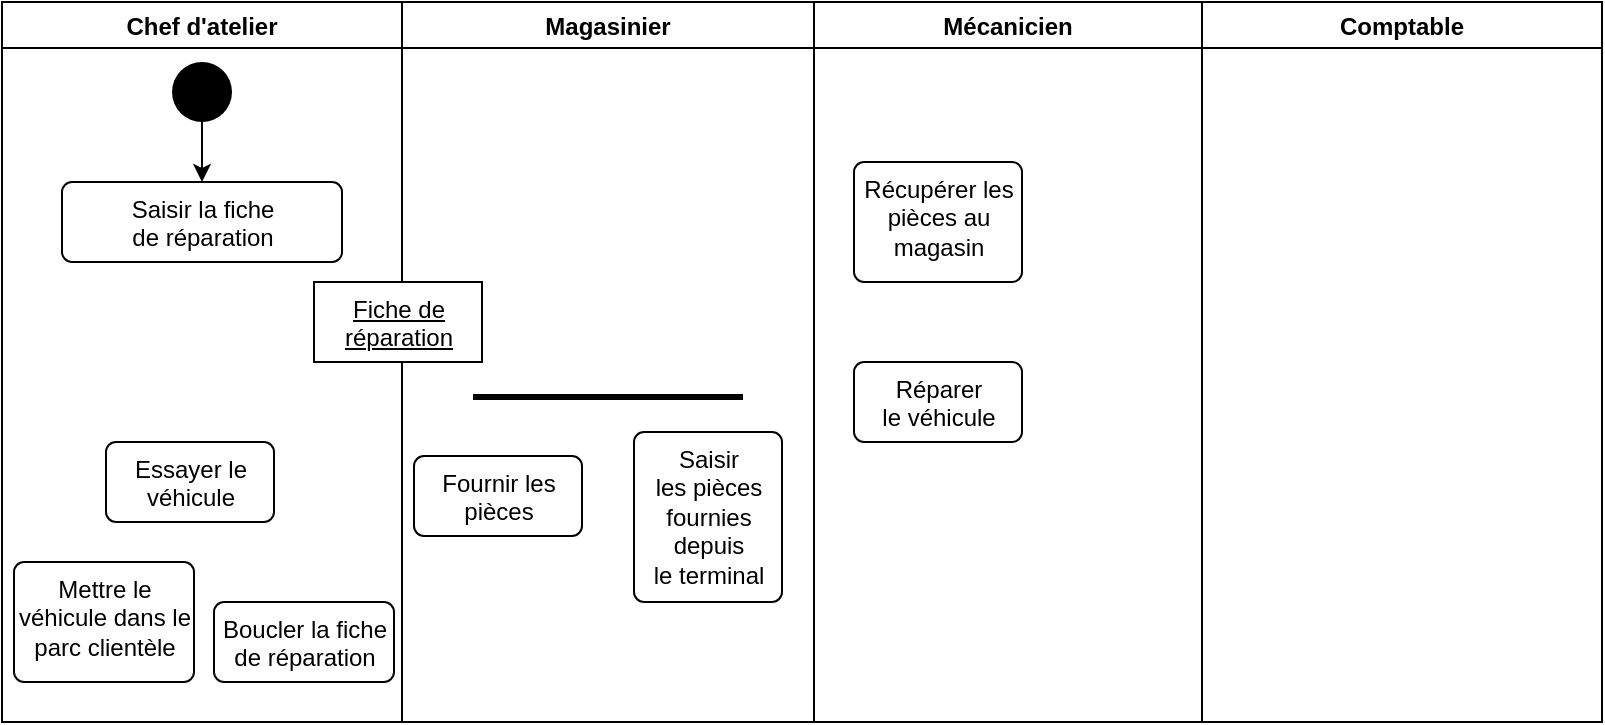 <mxfile version="15.5.7" type="github">
  <diagram id="lDoR8Uwk0FF2YKrWrz3P" name="Page-1">
    <mxGraphModel dx="630" dy="465" grid="1" gridSize="10" guides="1" tooltips="1" connect="1" arrows="1" fold="1" page="1" pageScale="1" pageWidth="827" pageHeight="1169" math="0" shadow="0">
      <root>
        <mxCell id="0" />
        <mxCell id="1" parent="0" />
        <mxCell id="x6pJYcGrNQkofZ2agiK2-5" value="Chef d&#39;atelier" style="swimlane;" vertex="1" parent="1">
          <mxGeometry x="14" y="40" width="200" height="360" as="geometry" />
        </mxCell>
        <mxCell id="x6pJYcGrNQkofZ2agiK2-13" value="" style="edgeStyle=orthogonalEdgeStyle;rounded=0;orthogonalLoop=1;jettySize=auto;html=1;" edge="1" parent="x6pJYcGrNQkofZ2agiK2-5" source="x6pJYcGrNQkofZ2agiK2-9" target="x6pJYcGrNQkofZ2agiK2-10">
          <mxGeometry relative="1" as="geometry" />
        </mxCell>
        <mxCell id="x6pJYcGrNQkofZ2agiK2-9" value="" style="ellipse;fillColor=#000000;strokeColor=none;" vertex="1" parent="x6pJYcGrNQkofZ2agiK2-5">
          <mxGeometry x="85" y="30" width="30" height="30" as="geometry" />
        </mxCell>
        <mxCell id="x6pJYcGrNQkofZ2agiK2-10" value="Saisir la fiche &lt;br&gt;de réparation" style="html=1;align=center;verticalAlign=top;rounded=1;absoluteArcSize=1;arcSize=10;dashed=0;" vertex="1" parent="x6pJYcGrNQkofZ2agiK2-5">
          <mxGeometry x="30" y="90" width="140" height="40" as="geometry" />
        </mxCell>
        <mxCell id="x6pJYcGrNQkofZ2agiK2-19" value="Essayer le&lt;br&gt; véhicule" style="html=1;align=center;verticalAlign=top;rounded=1;absoluteArcSize=1;arcSize=10;dashed=0;" vertex="1" parent="x6pJYcGrNQkofZ2agiK2-5">
          <mxGeometry x="52" y="220" width="84" height="40" as="geometry" />
        </mxCell>
        <mxCell id="x6pJYcGrNQkofZ2agiK2-20" value="Mettre le &lt;br&gt;véhicule dans le &lt;br&gt;parc clientèle" style="html=1;align=center;verticalAlign=top;rounded=1;absoluteArcSize=1;arcSize=10;dashed=0;" vertex="1" parent="x6pJYcGrNQkofZ2agiK2-5">
          <mxGeometry x="6" y="280" width="90" height="60" as="geometry" />
        </mxCell>
        <mxCell id="x6pJYcGrNQkofZ2agiK2-23" value="Boucler la fiche&lt;br&gt;de réparation" style="html=1;align=center;verticalAlign=top;rounded=1;absoluteArcSize=1;arcSize=10;dashed=0;" vertex="1" parent="x6pJYcGrNQkofZ2agiK2-5">
          <mxGeometry x="106" y="300" width="90" height="40" as="geometry" />
        </mxCell>
        <mxCell id="x6pJYcGrNQkofZ2agiK2-6" value="Magasinier" style="swimlane;" vertex="1" parent="1">
          <mxGeometry x="214" y="40" width="206" height="360" as="geometry" />
        </mxCell>
        <mxCell id="x6pJYcGrNQkofZ2agiK2-11" value="Fournir les&lt;br&gt;pièces" style="html=1;align=center;verticalAlign=top;rounded=1;absoluteArcSize=1;arcSize=10;dashed=0;" vertex="1" parent="x6pJYcGrNQkofZ2agiK2-6">
          <mxGeometry x="6" y="227" width="84" height="40" as="geometry" />
        </mxCell>
        <mxCell id="x6pJYcGrNQkofZ2agiK2-12" value="Saisir&lt;br&gt;les pièces&lt;br&gt;fournies&lt;br&gt;depuis&lt;br&gt;le terminal" style="html=1;align=center;verticalAlign=top;rounded=1;absoluteArcSize=1;arcSize=10;dashed=0;" vertex="1" parent="x6pJYcGrNQkofZ2agiK2-6">
          <mxGeometry x="116" y="215" width="74" height="85" as="geometry" />
        </mxCell>
        <mxCell id="x6pJYcGrNQkofZ2agiK2-15" value="" style="html=1;points=[];perimeter=orthogonalPerimeter;fillColor=#000000;strokeColor=none;rotation=90;" vertex="1" parent="x6pJYcGrNQkofZ2agiK2-6">
          <mxGeometry x="101.5" y="130" width="3" height="135" as="geometry" />
        </mxCell>
        <mxCell id="x6pJYcGrNQkofZ2agiK2-17" value="Fiche de &lt;br&gt;réparation" style="html=1;align=center;verticalAlign=top;rounded=0;absoluteArcSize=1;arcSize=10;dashed=0;fontStyle=4" vertex="1" parent="x6pJYcGrNQkofZ2agiK2-6">
          <mxGeometry x="-44" y="140" width="84" height="40" as="geometry" />
        </mxCell>
        <mxCell id="x6pJYcGrNQkofZ2agiK2-7" value="Mécanicien" style="swimlane;" vertex="1" parent="1">
          <mxGeometry x="420" y="40" width="194" height="360" as="geometry" />
        </mxCell>
        <mxCell id="x6pJYcGrNQkofZ2agiK2-16" value="Récupérer les&lt;br&gt;pièces au&lt;br&gt;magasin" style="html=1;align=center;verticalAlign=top;rounded=1;absoluteArcSize=1;arcSize=10;dashed=0;" vertex="1" parent="x6pJYcGrNQkofZ2agiK2-7">
          <mxGeometry x="20" y="80" width="84" height="60" as="geometry" />
        </mxCell>
        <mxCell id="x6pJYcGrNQkofZ2agiK2-18" value="Réparer &lt;br&gt;le véhicule" style="html=1;align=center;verticalAlign=top;rounded=1;absoluteArcSize=1;arcSize=10;dashed=0;" vertex="1" parent="x6pJYcGrNQkofZ2agiK2-7">
          <mxGeometry x="20" y="180" width="84" height="40" as="geometry" />
        </mxCell>
        <mxCell id="x6pJYcGrNQkofZ2agiK2-8" value="Comptable" style="swimlane;" vertex="1" parent="1">
          <mxGeometry x="614" y="40" width="200" height="360" as="geometry" />
        </mxCell>
      </root>
    </mxGraphModel>
  </diagram>
</mxfile>
